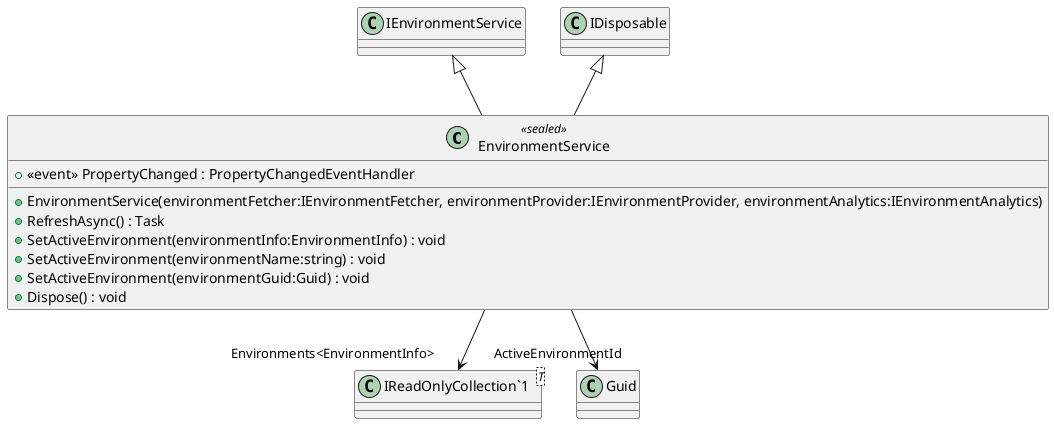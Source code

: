 @startuml
class EnvironmentService <<sealed>> {
    +  <<event>> PropertyChanged : PropertyChangedEventHandler 
    + EnvironmentService(environmentFetcher:IEnvironmentFetcher, environmentProvider:IEnvironmentProvider, environmentAnalytics:IEnvironmentAnalytics)
    + RefreshAsync() : Task
    + SetActiveEnvironment(environmentInfo:EnvironmentInfo) : void
    + SetActiveEnvironment(environmentName:string) : void
    + SetActiveEnvironment(environmentGuid:Guid) : void
    + Dispose() : void
}
class "IReadOnlyCollection`1"<T> {
}
IEnvironmentService <|-- EnvironmentService
IDisposable <|-- EnvironmentService
EnvironmentService --> "Environments<EnvironmentInfo>" "IReadOnlyCollection`1"
EnvironmentService --> "ActiveEnvironmentId" Guid
@enduml
